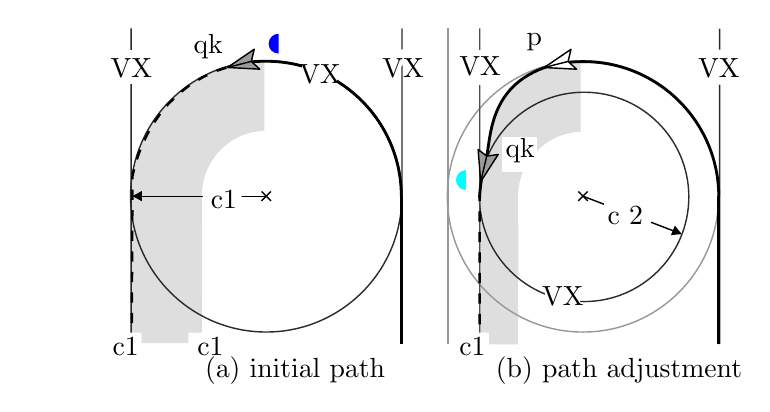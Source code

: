 
\definecolor{cDEDEDE}{RGB}{222,222,222}
\definecolor{c989898}{RGB}{152,152,152}
\definecolor{c2B2B2B}{RGB}{43,43,43}
\definecolor{cFFFFFF}{RGB}{255,255,255}
\definecolor{c4D4D4D}{RGB}{77,77,77}
\definecolor{c9B9B9B}{RGB}{155,155,155}
\definecolor{c0000FF}{RGB}{0,0,255}
\definecolor{c00FFFF}{RGB}{0,255,255}


\def \globalscale {.870000}
\begin{tikzpicture}[y=0.80pt, x=0.80pt, yscale=-\globalscale, xscale=\globalscale, inner sep=0pt, outer sep=0pt]
  \path[fill=cDEDEDE,line join=round,even odd rule,line width=0.160pt] (224.196,21.445) .. controls (230.822,19.225) and (237.608,17.679) .. (244.951,17.549) -- (244.951,53.98) .. controls (227.549,54.619) and (213.514,68.442) .. (212.539,85.756) -- (212.554,100.105) -- (212.539,100.43) -- (212.539,100.759) .. controls (212.554,101.587) and (212.673,102.447) .. (212.65,103.261) -- (212.657,103.269) -- (212.657,105.282) -- (212.539,150.867) -- (212.539,159.069) -- (212.518,159.069) -- (212.517,159.231) -- (212.505,160.152) -- (212.571,164.345) -- (192.353,164.35) .. controls (192.669,141.59) and (191.533,109.209) .. (192.509,88.032) .. controls (192.985,77.69) and (195.28,69.769) .. (195.952,67.432) .. controls (198.475,58.661) and (196.674,32.82) .. (223.69,21.637) -- (224.196,21.445) -- cycle;



  \path[draw=c989898,line join=round,line width=0.512pt] (246.192,87.556) ellipse (1.98cm and 1.98cm);



  \path[draw=black,line join=round,line width=0.512pt] (248.657,89.87) -- (243.792,85.005);



  \path[draw=c2B2B2B,line join=round,line width=0.512pt] (317.138,0.446) -- (317.137,164.278);



  \path[draw=black,line join=round,line width=1.024pt] (237.087,18.369) .. controls (239.047,17.529) and (246.561,17.588) .. (246.561,17.588) .. controls (285.301,17.588) and (316.706,48.993) .. (316.706,87.733);



  \path[draw=black,line join=round,line width=0.512pt] (243.793,89.867) -- (248.658,85.003);



    \path[fill=cFFFFFF,line join=round,line width=0.160pt] (324.4,11.409) -- (310.253,11.409) -- (310.253,29.556) -- (324.406,29.556) -- (324.4,11.409) -- cycle;



    \path[cm={{1.0,0.0,0.0,1.0,(306.0,26.0)}}] (0.0,0.0) node[above right] () {VX};



  \path[draw=black,line join=round,line width=1.024pt] (316.705,164.291) -- (316.705,87.507);



  \path[draw=c2B2B2B,line join=round,line width=0.512pt] (246.804,87.805) ellipse (1.528cm and 1.528cm);



  \path[draw=c4D4D4D,line join=round,line width=0.512pt] (192.61,0.358) -- (192.609,164.19);



  \path[draw=black,line join=round,line width=0.512pt] (296.987,106.911) -- (246.418,87.516);



  \path[draw=black,line join=round,line width=1.024pt] (236.494,17.959) .. controls (196.105,25.434) and (198.825,57.469) .. (195.957,67.44) .. controls (192.993,77.748) and (192.541,87.373) .. (192.541,87.373) -- (192.556,87.674) -- (192.603,88.183);



  \path[draw=black,fill=c9B9B9B,line join=round,line width=0.512pt] (193.092,79.909) -- (202.175,65.784) -- (196.242,66.652) -- (191.762,63.169) -- (193.092,79.909) -- cycle;



  \path[fill=black,line join=round,line width=0.256pt] (191.91,153.933) -- (191.91,148.6) -- (193.19,148.6) -- (193.19,153.933) -- (191.91,153.933) -- cycle(191.91,143.267) -- (191.91,137.933) -- (193.19,137.933) -- (193.19,143.267) -- (191.91,143.267) -- cycle(191.91,132.6) -- (191.91,127.267) -- (193.19,127.267) -- (193.19,132.6) -- (191.91,132.6) -- cycle(191.91,121.933) -- (191.91,116.6) -- (193.19,116.6) -- (193.19,121.933) -- (191.91,121.933) -- cycle(191.91,111.267) -- (191.91,105.933) -- (193.19,105.933) -- (193.19,111.267) -- (191.91,111.267) -- cycle(191.91,100.6) -- (191.91,95.267) -- (193.19,95.267) -- (193.19,100.6) -- (191.91,100.6) -- cycle(191.91,89.933) -- (191.91,87.816) -- (193.19,87.816) -- (193.19,89.933) -- (191.91,89.933) -- cycle(191.91,164.6) -- (191.91,159.267) -- (193.19,159.267) -- (193.19,164.6) -- (191.91,164.6) -- cycle;



    \path[fill=cFFFFFF,line join=round,line width=0.160pt,rounded corners=0.0cm] (185.726,11.321) rectangle (199.873,29.469);



    \path[cm={{1.0,0.0,0.0,1.0,(182.0,25.0)}}] (0.0,0.0) node[above right] () {VX};



    \path[fill=cFFFFFF,line join=round,line width=0.160pt] (197.325,158.276) -- (183.178,158.276) -- (183.139,171.997) -- (197.32,171.962) -- (197.325,158.276) -- cycle;



    \path[cm={{1.0,0.0,0.0,1.0,(182.0,170.0)}}] (0.0,0.0) node[above right] () {c1};



    \path[fill=cFFFFFF,line join=round,line width=0.160pt,rounded corners=0.0cm] (257.265,88.835) rectangle (281.412,106.982);



    \path[cm={{1.0,0.0,0.0,1.0,(259.0,102.0)}}] (0.0,0.0) node[above right] () {c
    				2};



  \path[draw=black,fill=cFFFFFF,line join=round,line width=0.512pt] (226.1,20.64) -- (242.869,21.511) -- (238.475,17.51) -- (239.969,11.173) -- (226.1,20.64) -- cycle;



    \path[fill=cFFFFFF,line join=round,line width=0.160pt] (222.213,56.62) -- (204.066,56.62) -- (204.066,74.767) -- (222.213,74.767) -- (222.213,56.62) -- cycle;



    \path[cm={{1.0,0.0,0.0,1.0,(206.0,70.0)}}] (0.0,0.0) node[above right] () {qk};



    \path[fill=cFFFFFF,line join=round,line width=0.160pt,rounded corners=0.0cm] (214.176,2.073) rectangle (228.323,16.22);



    \path[cm={{1.0,0.0,0.0,1.0,(217.0,12.0)}}] (0.0,0.0) node[above right] () {p};



  \path[draw=black,line join=round,line width=0.512pt] (226.47,20.537) -- (238.364,17.509);



  \path[draw=black,line join=round,line width=0.512pt] (193.291,79.177) -- (196.198,66.725);



    \path[fill=cFFFFFF,line join=round,line width=0.160pt] (244.655,128.991) -- (226.507,128.992) -- (226.507,147.138) -- (244.655,147.138) -- (244.655,128.991) -- cycle;



    \path[cm={{1.0,0.0,0.0,1.0,(225.0,144.0)}}] (0.0,0.0) node[above right] () {VX};



  \path[draw=c989898,line join=round,line width=0.512pt] (176.054,0.377) -- (176.054,164.21);



  \path[cm={{1.0,0.0,0.0,1.0,(201.0,185.0)}}] (0.0,0.0) node[above right] () {(b) path adjustment};



  \path[fill=black,line join=round,line width=0.160pt] (293.935,102.712) -- (291.853,107.65) -- (297.417,107.088) -- (293.935,102.712) -- cycle;



  \path[draw=c2B2B2B,line join=round,line width=0.512pt] (152.251,0.32) -- (152.25,164.152);



    \path[fill=cFFFFFF,line join=round,line width=0.160pt] (158.814,11.283) -- (144.667,11.283) -- (144.667,29.43);



    \path[cm={{1.0,0.0,0.0,1.0,(142.0,26.0)}}] (0.0,0.0) node[above right] () {VX};



  \path[fill=cDEDEDE,line join=round,line width=0.160pt] (11.906,85.089) -- (11.934,85.089) .. controls (12.988,47.698) and (43.302,17.629) .. (80.79,16.968) -- (80.79,53.399) .. controls (63.388,54.038) and (49.353,67.861) .. (48.378,85.175) -- (48.393,99.524) -- (48.378,99.849) -- (48.378,100.178) .. controls (48.394,101.006) and (48.513,101.867) .. (48.49,102.68) -- (48.496,102.688) -- (48.496,104.701) -- (48.378,150.286) -- (48.378,158.488) -- (48.357,158.488) -- (48.357,158.65) -- (48.345,159.571) -- (48.41,163.765) -- (11.706,163.773) .. controls (11.706,161.871) and (11.682,165.631) .. (11.671,161.424) -- (11.671,159.672) -- (11.671,159.316) -- (11.671,158.84) -- (11.671,158.493) -- (11.671,87.319) -- (11.906,85.089) -- cycle;



  \path[draw=c2B2B2B,line join=round,line width=0.512pt] (81.73,87.54) ellipse (1.98cm and 1.98cm);



  \path[draw=black,line join=round,line width=0.512pt] (84.189,89.852) -- (79.33,84.987);



  \path[draw=black,line join=round,line width=0.512pt] (79.332,89.851) -- (84.198,84.987);



  \path[draw=c2B2B2B,line join=round,line width=0.512pt] (11.613,0.341) -- (11.612,164.174);



  \path[draw=black,line join=round,line width=0.512pt] (81.812,87.456) -- (11.529,87.456);



  \path[fill=black,line join=round,line width=0.160pt] (17.216,90.088) -- (17.209,84.729) -- (12.304,87.415) -- (17.216,90.088) -- cycle;



    \path[fill=cFFFFFF,line join=round,line width=0.160pt,rounded corners=0.0cm] (4.729,11.305) rectangle (18.876,29.452);



    \path[cm={{1.0,0.0,0.0,1.0,(1.0,26.0)}}] (0.0,0.0) node[above right] () {VX};



  \path[draw=black,line join=round,line width=1.024pt] (72.269,18.16) .. controls (74.229,17.32) and (81.743,17.38) .. (81.743,17.38) .. controls (120.483,17.38) and (151.887,48.784) .. (151.887,87.524);



    \path[fill=cFFFFFF,line join=round,line width=0.160pt,rounded corners=0.0cm] (100.381,14.945) rectangle (118.528,29.092);



    \path[cm={{1.0,0.0,0.0,1.0,(99.0,29.0)}}] (0.0,0.0) node[above right] () {VX};



    \path[fill=cFFFFFF,line join=round,line width=0.160pt] (55.421,158.277) -- (41.274,158.277) -- (41.253,171.945) -- (55.433,171.945) -- (55.421,158.277) -- cycle;



    \path[cm={{1.0,0.0,0.0,1.0,(46.0,170.0)}}] (0.0,0.0) node[above right] () {c1};



    \path[fill=cFFFFFF,line join=round,line width=0.160pt] (69.022,84.473) -- (48.875,84.472) -- (48.875,98.619) -- (69.022,98.62) -- (69.022,84.473) -- cycle;



    \path[cm={{1.0,0.0,0.0,1.0,(53.0,94.0)}}] (0.0,0.0) node[above right] () {c1};



  \path[fill=black,line join=round,line width=0.256pt] (11.322,153.368) -- (11.345,148.035) -- (12.624,148.04) -- (12.602,153.373) -- (11.322,153.368) -- cycle(11.367,142.701) -- (11.39,137.368) -- (12.67,137.374) -- (12.647,142.707) -- (11.367,142.701) -- cycle(11.413,132.035) -- (11.435,126.701) -- (12.716,126.707) -- (12.693,132.04) -- (11.413,132.035) -- cycle(11.458,121.368) -- (11.481,116.035) -- (12.761,116.04) -- (12.738,121.374) -- (11.458,121.368) -- cycle(11.504,110.702) -- (11.527,105.368) -- (12.806,105.374) -- (12.784,110.707) -- (11.504,110.702) -- cycle(11.549,100.035) -- (11.572,94.702) -- (12.852,94.707) -- (12.829,100.041) -- (11.549,100.035) -- cycle(11.595,89.369) -- (11.618,84.035) -- (12.898,84.041) -- (12.875,89.374) -- (11.595,89.369) -- cycle(11.64,78.702) -- (11.646,77.428) -- (11.657,77.304) -- (11.693,77.184) -- (11.753,77.073) -- (11.834,76.978) -- (11.93,76.897) -- (12.041,76.838) -- (12.161,76.802) -- (12.286,76.791) -- (11.755,76.721) -- (12.096,74.999) -- (12.495,73.324) -- (13.746,73.594) -- (13.347,75.269) -- (13.015,76.944) -- (12.286,78.071) -- (12.926,77.434) -- (12.92,78.707) -- (11.64,78.702) -- cycle(13.963,68.14) -- (15.138,64.677) -- (15.777,63.091) -- (16.978,63.534) -- (16.339,65.12) -- (15.185,68.519) -- (13.963,68.14) -- cycle(17.905,58.162) -- (19.44,54.958) -- (20.345,53.374) -- (21.479,53.966) -- (20.575,55.55) -- (19.077,58.676) -- (17.905,58.162) -- cycle(23.092,48.749) -- (26.115,44.333) -- (26.139,44.305) -- (27.163,45.073) -- (27.139,45.102) -- (24.178,49.426) -- (23.092,48.749) -- cycle(29.541,40.197) -- (30.492,39.048) -- (33.273,36.31) -- (34.218,37.173) -- (31.437,39.912) -- (30.564,40.965) -- (29.541,40.197) -- cycle(37.274,32.693) -- (41.465,29.394) -- (42.313,30.353) -- (38.122,33.652) -- (37.274,32.693) -- cycle(46.067,26.558) -- (48.487,25.08) -- (50.834,24.019) -- (51.434,25.15) -- (49.087,26.211) -- (46.799,27.608) -- (46.067,26.558) -- cycle(55.694,21.822) -- (56.299,21.549) -- (60.836,20.147) -- (61.291,21.344) -- (56.753,22.745) -- (56.293,22.953) -- (55.694,21.822) -- cycle(66.035,18.661) -- (71.285,17.722) -- (71.588,18.965) -- (66.338,19.905) -- (66.035,18.661) -- cycle(11.276,164.034) -- (11.299,158.701) -- (12.579,158.707) -- (12.556,164.04) -- (11.276,164.034) -- cycle;



    \path[fill=cFFFFFF,line join=round,line width=0.160pt] (17.029,158.277) -- (2.882,158.277) -- (2.844,171.998) -- (17.024,171.963) -- (17.029,158.277) -- cycle;



    \path[cm={{1.0,0.0,0.0,1.0,(2.0,170.0)}}] (0.0,0.0) node[above right] () {c1};



  \path[draw=black,fill=c9B9B9B,line join=round,line width=0.512pt] (61.638,20.623) -- (78.407,21.494) -- (74.013,17.494) -- (75.507,11.157) -- (61.638,20.623) -- cycle;



  \path[cm={{1.0,0.0,0.0,1.0,(44.0,16.0)}}] (0.0,0.0) node[above right] () {qk};



  \path[draw=black,line join=round,line width=0.512pt] (62.008,20.52) -- (73.902,17.492);



  \path[cm={{1.0,0.0,0.0,1.0,(50.0,185.0)}}] (0.0,0.0) node[above right] () {(a) initial path};



  \path[draw=black,line join=round,line width=1.024pt] (151.887,164.082) -- (151.887,87.298);



\path[fill=c0000FF,line join=round,line width=0.160pt] (88.121,13.383) .. controls (85.288,13.383) and (82.992,11.086) .. (82.992,8.254) .. controls (82.992,5.421) and (85.288,3.124) .. (88.121,3.124);



\path[fill=c00FFFF,line join=round,line width=0.160pt] (185.39,84.168) .. controls (182.557,84.168) and (180.26,81.872) .. (180.26,79.039) .. controls (180.26,76.206) and (182.557,73.91) .. (185.39,73.91);




\end{tikzpicture}

